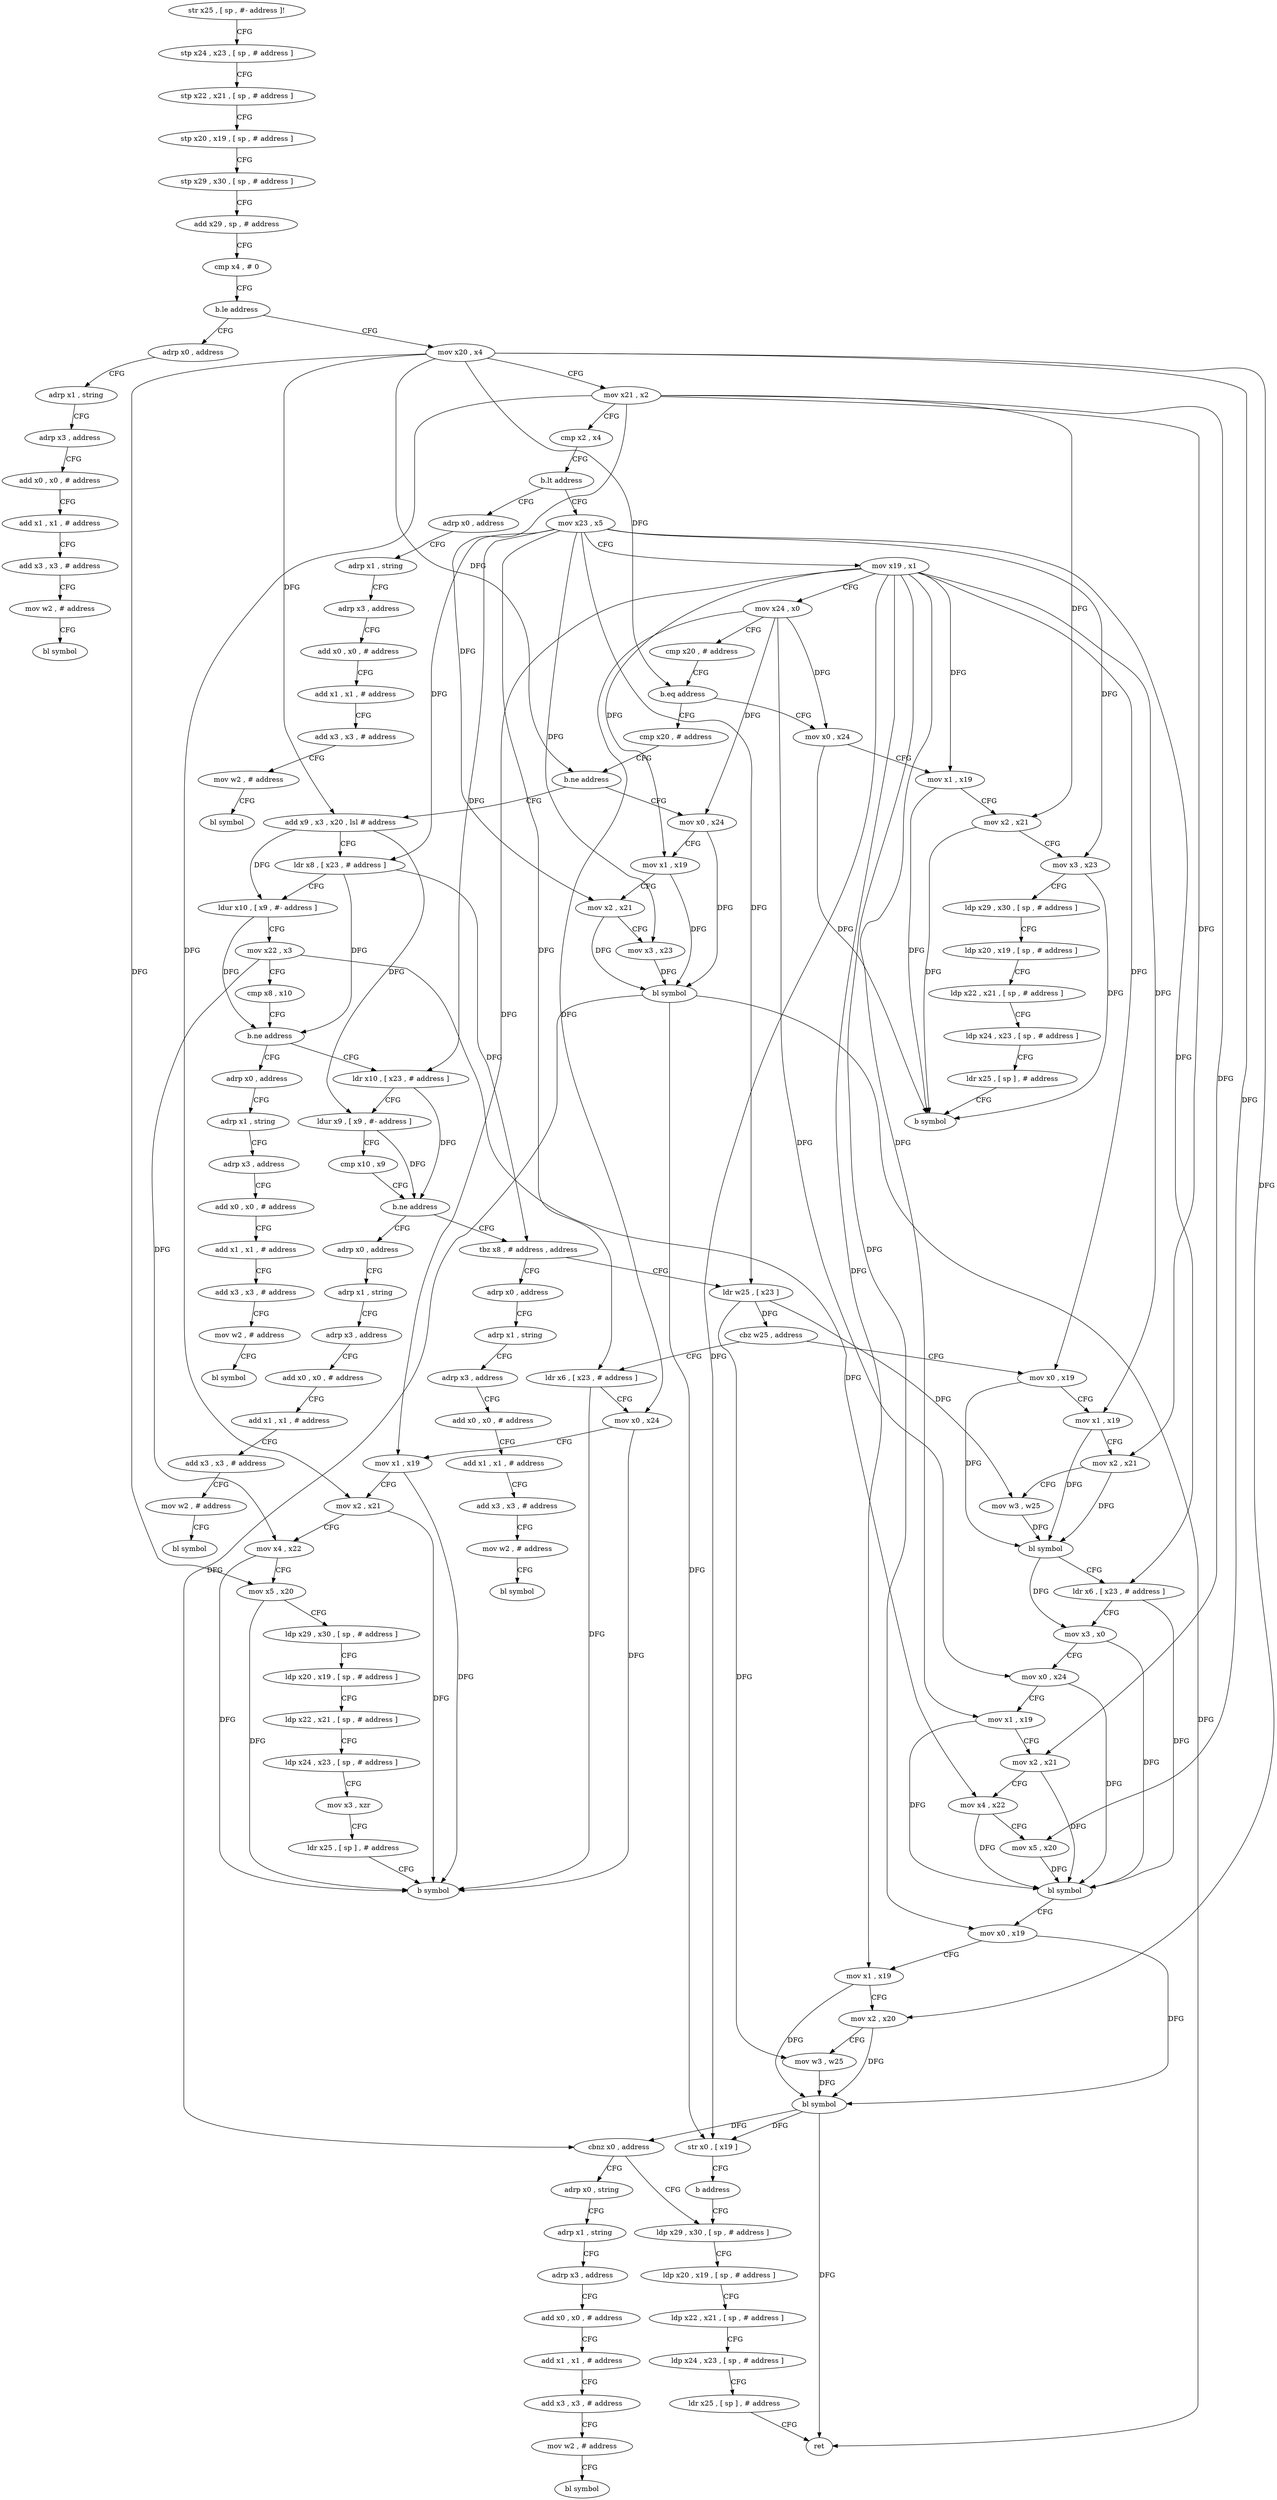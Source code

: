 digraph "func" {
"4232560" [label = "str x25 , [ sp , #- address ]!" ]
"4232564" [label = "stp x24 , x23 , [ sp , # address ]" ]
"4232568" [label = "stp x22 , x21 , [ sp , # address ]" ]
"4232572" [label = "stp x20 , x19 , [ sp , # address ]" ]
"4232576" [label = "stp x29 , x30 , [ sp , # address ]" ]
"4232580" [label = "add x29 , sp , # address" ]
"4232584" [label = "cmp x4 , # 0" ]
"4232588" [label = "b.le address" ]
"4232908" [label = "adrp x0 , address" ]
"4232592" [label = "mov x20 , x4" ]
"4232912" [label = "adrp x1 , string" ]
"4232916" [label = "adrp x3 , address" ]
"4232920" [label = "add x0 , x0 , # address" ]
"4232924" [label = "add x1 , x1 , # address" ]
"4232928" [label = "add x3 , x3 , # address" ]
"4232932" [label = "mov w2 , # address" ]
"4232936" [label = "bl symbol" ]
"4232596" [label = "mov x21 , x2" ]
"4232600" [label = "cmp x2 , x4" ]
"4232604" [label = "b.lt address" ]
"4232940" [label = "adrp x0 , address" ]
"4232608" [label = "mov x23 , x5" ]
"4232944" [label = "adrp x1 , string" ]
"4232948" [label = "adrp x3 , address" ]
"4232952" [label = "add x0 , x0 , # address" ]
"4232956" [label = "add x1 , x1 , # address" ]
"4232960" [label = "add x3 , x3 , # address" ]
"4232964" [label = "mov w2 , # address" ]
"4232968" [label = "bl symbol" ]
"4232612" [label = "mov x19 , x1" ]
"4232616" [label = "mov x24 , x0" ]
"4232620" [label = "cmp x20 , # address" ]
"4232624" [label = "b.eq address" ]
"4232664" [label = "mov x0 , x24" ]
"4232628" [label = "cmp x20 , # address" ]
"4232668" [label = "mov x1 , x19" ]
"4232672" [label = "mov x2 , x21" ]
"4232676" [label = "mov x3 , x23" ]
"4232680" [label = "ldp x29 , x30 , [ sp , # address ]" ]
"4232684" [label = "ldp x20 , x19 , [ sp , # address ]" ]
"4232688" [label = "ldp x22 , x21 , [ sp , # address ]" ]
"4232692" [label = "ldp x24 , x23 , [ sp , # address ]" ]
"4232696" [label = "ldr x25 , [ sp ] , # address" ]
"4232700" [label = "b symbol" ]
"4232632" [label = "b.ne address" ]
"4232704" [label = "add x9 , x3 , x20 , lsl # address" ]
"4232636" [label = "mov x0 , x24" ]
"4232708" [label = "ldr x8 , [ x23 , # address ]" ]
"4232712" [label = "ldur x10 , [ x9 , #- address ]" ]
"4232716" [label = "mov x22 , x3" ]
"4232720" [label = "cmp x8 , x10" ]
"4232724" [label = "b.ne address" ]
"4232972" [label = "adrp x0 , address" ]
"4232728" [label = "ldr x10 , [ x23 , # address ]" ]
"4232640" [label = "mov x1 , x19" ]
"4232644" [label = "mov x2 , x21" ]
"4232648" [label = "mov x3 , x23" ]
"4232652" [label = "bl symbol" ]
"4232656" [label = "str x0 , [ x19 ]" ]
"4232660" [label = "b address" ]
"4232832" [label = "ldp x29 , x30 , [ sp , # address ]" ]
"4232976" [label = "adrp x1 , string" ]
"4232980" [label = "adrp x3 , address" ]
"4232984" [label = "add x0 , x0 , # address" ]
"4232988" [label = "add x1 , x1 , # address" ]
"4232992" [label = "add x3 , x3 , # address" ]
"4232996" [label = "mov w2 , # address" ]
"4233000" [label = "bl symbol" ]
"4232732" [label = "ldur x9 , [ x9 , #- address ]" ]
"4232736" [label = "cmp x10 , x9" ]
"4232740" [label = "b.ne address" ]
"4233004" [label = "adrp x0 , address" ]
"4232744" [label = "tbz x8 , # address , address" ]
"4232836" [label = "ldp x20 , x19 , [ sp , # address ]" ]
"4232840" [label = "ldp x22 , x21 , [ sp , # address ]" ]
"4232844" [label = "ldp x24 , x23 , [ sp , # address ]" ]
"4232848" [label = "ldr x25 , [ sp ] , # address" ]
"4232852" [label = "ret" ]
"4233008" [label = "adrp x1 , string" ]
"4233012" [label = "adrp x3 , address" ]
"4233016" [label = "add x0 , x0 , # address" ]
"4233020" [label = "add x1 , x1 , # address" ]
"4233024" [label = "add x3 , x3 , # address" ]
"4233028" [label = "mov w2 , # address" ]
"4233032" [label = "bl symbol" ]
"4233036" [label = "adrp x0 , address" ]
"4232748" [label = "ldr w25 , [ x23 ]" ]
"4233040" [label = "adrp x1 , string" ]
"4233044" [label = "adrp x3 , address" ]
"4233048" [label = "add x0 , x0 , # address" ]
"4233052" [label = "add x1 , x1 , # address" ]
"4233056" [label = "add x3 , x3 , # address" ]
"4233060" [label = "mov w2 , # address" ]
"4233064" [label = "bl symbol" ]
"4232752" [label = "cbz w25 , address" ]
"4232856" [label = "ldr x6 , [ x23 , # address ]" ]
"4232756" [label = "mov x0 , x19" ]
"4232860" [label = "mov x0 , x24" ]
"4232864" [label = "mov x1 , x19" ]
"4232868" [label = "mov x2 , x21" ]
"4232872" [label = "mov x4 , x22" ]
"4232876" [label = "mov x5 , x20" ]
"4232880" [label = "ldp x29 , x30 , [ sp , # address ]" ]
"4232884" [label = "ldp x20 , x19 , [ sp , # address ]" ]
"4232888" [label = "ldp x22 , x21 , [ sp , # address ]" ]
"4232892" [label = "ldp x24 , x23 , [ sp , # address ]" ]
"4232896" [label = "mov x3 , xzr" ]
"4232900" [label = "ldr x25 , [ sp ] , # address" ]
"4232904" [label = "b symbol" ]
"4232760" [label = "mov x1 , x19" ]
"4232764" [label = "mov x2 , x21" ]
"4232768" [label = "mov w3 , w25" ]
"4232772" [label = "bl symbol" ]
"4232776" [label = "ldr x6 , [ x23 , # address ]" ]
"4232780" [label = "mov x3 , x0" ]
"4232784" [label = "mov x0 , x24" ]
"4232788" [label = "mov x1 , x19" ]
"4232792" [label = "mov x2 , x21" ]
"4232796" [label = "mov x4 , x22" ]
"4232800" [label = "mov x5 , x20" ]
"4232804" [label = "bl symbol" ]
"4232808" [label = "mov x0 , x19" ]
"4232812" [label = "mov x1 , x19" ]
"4232816" [label = "mov x2 , x20" ]
"4232820" [label = "mov w3 , w25" ]
"4232824" [label = "bl symbol" ]
"4232828" [label = "cbnz x0 , address" ]
"4233068" [label = "adrp x0 , string" ]
"4233072" [label = "adrp x1 , string" ]
"4233076" [label = "adrp x3 , address" ]
"4233080" [label = "add x0 , x0 , # address" ]
"4233084" [label = "add x1 , x1 , # address" ]
"4233088" [label = "add x3 , x3 , # address" ]
"4233092" [label = "mov w2 , # address" ]
"4233096" [label = "bl symbol" ]
"4232560" -> "4232564" [ label = "CFG" ]
"4232564" -> "4232568" [ label = "CFG" ]
"4232568" -> "4232572" [ label = "CFG" ]
"4232572" -> "4232576" [ label = "CFG" ]
"4232576" -> "4232580" [ label = "CFG" ]
"4232580" -> "4232584" [ label = "CFG" ]
"4232584" -> "4232588" [ label = "CFG" ]
"4232588" -> "4232908" [ label = "CFG" ]
"4232588" -> "4232592" [ label = "CFG" ]
"4232908" -> "4232912" [ label = "CFG" ]
"4232592" -> "4232596" [ label = "CFG" ]
"4232592" -> "4232624" [ label = "DFG" ]
"4232592" -> "4232632" [ label = "DFG" ]
"4232592" -> "4232704" [ label = "DFG" ]
"4232592" -> "4232876" [ label = "DFG" ]
"4232592" -> "4232800" [ label = "DFG" ]
"4232592" -> "4232816" [ label = "DFG" ]
"4232912" -> "4232916" [ label = "CFG" ]
"4232916" -> "4232920" [ label = "CFG" ]
"4232920" -> "4232924" [ label = "CFG" ]
"4232924" -> "4232928" [ label = "CFG" ]
"4232928" -> "4232932" [ label = "CFG" ]
"4232932" -> "4232936" [ label = "CFG" ]
"4232596" -> "4232600" [ label = "CFG" ]
"4232596" -> "4232672" [ label = "DFG" ]
"4232596" -> "4232644" [ label = "DFG" ]
"4232596" -> "4232868" [ label = "DFG" ]
"4232596" -> "4232764" [ label = "DFG" ]
"4232596" -> "4232792" [ label = "DFG" ]
"4232600" -> "4232604" [ label = "CFG" ]
"4232604" -> "4232940" [ label = "CFG" ]
"4232604" -> "4232608" [ label = "CFG" ]
"4232940" -> "4232944" [ label = "CFG" ]
"4232608" -> "4232612" [ label = "CFG" ]
"4232608" -> "4232676" [ label = "DFG" ]
"4232608" -> "4232708" [ label = "DFG" ]
"4232608" -> "4232648" [ label = "DFG" ]
"4232608" -> "4232728" [ label = "DFG" ]
"4232608" -> "4232748" [ label = "DFG" ]
"4232608" -> "4232856" [ label = "DFG" ]
"4232608" -> "4232776" [ label = "DFG" ]
"4232944" -> "4232948" [ label = "CFG" ]
"4232948" -> "4232952" [ label = "CFG" ]
"4232952" -> "4232956" [ label = "CFG" ]
"4232956" -> "4232960" [ label = "CFG" ]
"4232960" -> "4232964" [ label = "CFG" ]
"4232964" -> "4232968" [ label = "CFG" ]
"4232612" -> "4232616" [ label = "CFG" ]
"4232612" -> "4232668" [ label = "DFG" ]
"4232612" -> "4232640" [ label = "DFG" ]
"4232612" -> "4232656" [ label = "DFG" ]
"4232612" -> "4232864" [ label = "DFG" ]
"4232612" -> "4232756" [ label = "DFG" ]
"4232612" -> "4232760" [ label = "DFG" ]
"4232612" -> "4232788" [ label = "DFG" ]
"4232612" -> "4232808" [ label = "DFG" ]
"4232612" -> "4232812" [ label = "DFG" ]
"4232616" -> "4232620" [ label = "CFG" ]
"4232616" -> "4232664" [ label = "DFG" ]
"4232616" -> "4232636" [ label = "DFG" ]
"4232616" -> "4232860" [ label = "DFG" ]
"4232616" -> "4232784" [ label = "DFG" ]
"4232620" -> "4232624" [ label = "CFG" ]
"4232624" -> "4232664" [ label = "CFG" ]
"4232624" -> "4232628" [ label = "CFG" ]
"4232664" -> "4232668" [ label = "CFG" ]
"4232664" -> "4232700" [ label = "DFG" ]
"4232628" -> "4232632" [ label = "CFG" ]
"4232668" -> "4232672" [ label = "CFG" ]
"4232668" -> "4232700" [ label = "DFG" ]
"4232672" -> "4232676" [ label = "CFG" ]
"4232672" -> "4232700" [ label = "DFG" ]
"4232676" -> "4232680" [ label = "CFG" ]
"4232676" -> "4232700" [ label = "DFG" ]
"4232680" -> "4232684" [ label = "CFG" ]
"4232684" -> "4232688" [ label = "CFG" ]
"4232688" -> "4232692" [ label = "CFG" ]
"4232692" -> "4232696" [ label = "CFG" ]
"4232696" -> "4232700" [ label = "CFG" ]
"4232632" -> "4232704" [ label = "CFG" ]
"4232632" -> "4232636" [ label = "CFG" ]
"4232704" -> "4232708" [ label = "CFG" ]
"4232704" -> "4232712" [ label = "DFG" ]
"4232704" -> "4232732" [ label = "DFG" ]
"4232636" -> "4232640" [ label = "CFG" ]
"4232636" -> "4232652" [ label = "DFG" ]
"4232708" -> "4232712" [ label = "CFG" ]
"4232708" -> "4232724" [ label = "DFG" ]
"4232708" -> "4232744" [ label = "DFG" ]
"4232712" -> "4232716" [ label = "CFG" ]
"4232712" -> "4232724" [ label = "DFG" ]
"4232716" -> "4232720" [ label = "CFG" ]
"4232716" -> "4232872" [ label = "DFG" ]
"4232716" -> "4232796" [ label = "DFG" ]
"4232720" -> "4232724" [ label = "CFG" ]
"4232724" -> "4232972" [ label = "CFG" ]
"4232724" -> "4232728" [ label = "CFG" ]
"4232972" -> "4232976" [ label = "CFG" ]
"4232728" -> "4232732" [ label = "CFG" ]
"4232728" -> "4232740" [ label = "DFG" ]
"4232640" -> "4232644" [ label = "CFG" ]
"4232640" -> "4232652" [ label = "DFG" ]
"4232644" -> "4232648" [ label = "CFG" ]
"4232644" -> "4232652" [ label = "DFG" ]
"4232648" -> "4232652" [ label = "DFG" ]
"4232652" -> "4232656" [ label = "DFG" ]
"4232652" -> "4232852" [ label = "DFG" ]
"4232652" -> "4232828" [ label = "DFG" ]
"4232656" -> "4232660" [ label = "CFG" ]
"4232660" -> "4232832" [ label = "CFG" ]
"4232832" -> "4232836" [ label = "CFG" ]
"4232976" -> "4232980" [ label = "CFG" ]
"4232980" -> "4232984" [ label = "CFG" ]
"4232984" -> "4232988" [ label = "CFG" ]
"4232988" -> "4232992" [ label = "CFG" ]
"4232992" -> "4232996" [ label = "CFG" ]
"4232996" -> "4233000" [ label = "CFG" ]
"4232732" -> "4232736" [ label = "CFG" ]
"4232732" -> "4232740" [ label = "DFG" ]
"4232736" -> "4232740" [ label = "CFG" ]
"4232740" -> "4233004" [ label = "CFG" ]
"4232740" -> "4232744" [ label = "CFG" ]
"4233004" -> "4233008" [ label = "CFG" ]
"4232744" -> "4233036" [ label = "CFG" ]
"4232744" -> "4232748" [ label = "CFG" ]
"4232836" -> "4232840" [ label = "CFG" ]
"4232840" -> "4232844" [ label = "CFG" ]
"4232844" -> "4232848" [ label = "CFG" ]
"4232848" -> "4232852" [ label = "CFG" ]
"4233008" -> "4233012" [ label = "CFG" ]
"4233012" -> "4233016" [ label = "CFG" ]
"4233016" -> "4233020" [ label = "CFG" ]
"4233020" -> "4233024" [ label = "CFG" ]
"4233024" -> "4233028" [ label = "CFG" ]
"4233028" -> "4233032" [ label = "CFG" ]
"4233036" -> "4233040" [ label = "CFG" ]
"4232748" -> "4232752" [ label = "DFG" ]
"4232748" -> "4232768" [ label = "DFG" ]
"4232748" -> "4232820" [ label = "DFG" ]
"4233040" -> "4233044" [ label = "CFG" ]
"4233044" -> "4233048" [ label = "CFG" ]
"4233048" -> "4233052" [ label = "CFG" ]
"4233052" -> "4233056" [ label = "CFG" ]
"4233056" -> "4233060" [ label = "CFG" ]
"4233060" -> "4233064" [ label = "CFG" ]
"4232752" -> "4232856" [ label = "CFG" ]
"4232752" -> "4232756" [ label = "CFG" ]
"4232856" -> "4232860" [ label = "CFG" ]
"4232856" -> "4232904" [ label = "DFG" ]
"4232756" -> "4232760" [ label = "CFG" ]
"4232756" -> "4232772" [ label = "DFG" ]
"4232860" -> "4232864" [ label = "CFG" ]
"4232860" -> "4232904" [ label = "DFG" ]
"4232864" -> "4232868" [ label = "CFG" ]
"4232864" -> "4232904" [ label = "DFG" ]
"4232868" -> "4232872" [ label = "CFG" ]
"4232868" -> "4232904" [ label = "DFG" ]
"4232872" -> "4232876" [ label = "CFG" ]
"4232872" -> "4232904" [ label = "DFG" ]
"4232876" -> "4232880" [ label = "CFG" ]
"4232876" -> "4232904" [ label = "DFG" ]
"4232880" -> "4232884" [ label = "CFG" ]
"4232884" -> "4232888" [ label = "CFG" ]
"4232888" -> "4232892" [ label = "CFG" ]
"4232892" -> "4232896" [ label = "CFG" ]
"4232896" -> "4232900" [ label = "CFG" ]
"4232900" -> "4232904" [ label = "CFG" ]
"4232760" -> "4232764" [ label = "CFG" ]
"4232760" -> "4232772" [ label = "DFG" ]
"4232764" -> "4232768" [ label = "CFG" ]
"4232764" -> "4232772" [ label = "DFG" ]
"4232768" -> "4232772" [ label = "DFG" ]
"4232772" -> "4232776" [ label = "CFG" ]
"4232772" -> "4232780" [ label = "DFG" ]
"4232776" -> "4232780" [ label = "CFG" ]
"4232776" -> "4232804" [ label = "DFG" ]
"4232780" -> "4232784" [ label = "CFG" ]
"4232780" -> "4232804" [ label = "DFG" ]
"4232784" -> "4232788" [ label = "CFG" ]
"4232784" -> "4232804" [ label = "DFG" ]
"4232788" -> "4232792" [ label = "CFG" ]
"4232788" -> "4232804" [ label = "DFG" ]
"4232792" -> "4232796" [ label = "CFG" ]
"4232792" -> "4232804" [ label = "DFG" ]
"4232796" -> "4232800" [ label = "CFG" ]
"4232796" -> "4232804" [ label = "DFG" ]
"4232800" -> "4232804" [ label = "DFG" ]
"4232804" -> "4232808" [ label = "CFG" ]
"4232808" -> "4232812" [ label = "CFG" ]
"4232808" -> "4232824" [ label = "DFG" ]
"4232812" -> "4232816" [ label = "CFG" ]
"4232812" -> "4232824" [ label = "DFG" ]
"4232816" -> "4232820" [ label = "CFG" ]
"4232816" -> "4232824" [ label = "DFG" ]
"4232820" -> "4232824" [ label = "DFG" ]
"4232824" -> "4232828" [ label = "DFG" ]
"4232824" -> "4232656" [ label = "DFG" ]
"4232824" -> "4232852" [ label = "DFG" ]
"4232828" -> "4233068" [ label = "CFG" ]
"4232828" -> "4232832" [ label = "CFG" ]
"4233068" -> "4233072" [ label = "CFG" ]
"4233072" -> "4233076" [ label = "CFG" ]
"4233076" -> "4233080" [ label = "CFG" ]
"4233080" -> "4233084" [ label = "CFG" ]
"4233084" -> "4233088" [ label = "CFG" ]
"4233088" -> "4233092" [ label = "CFG" ]
"4233092" -> "4233096" [ label = "CFG" ]
}
